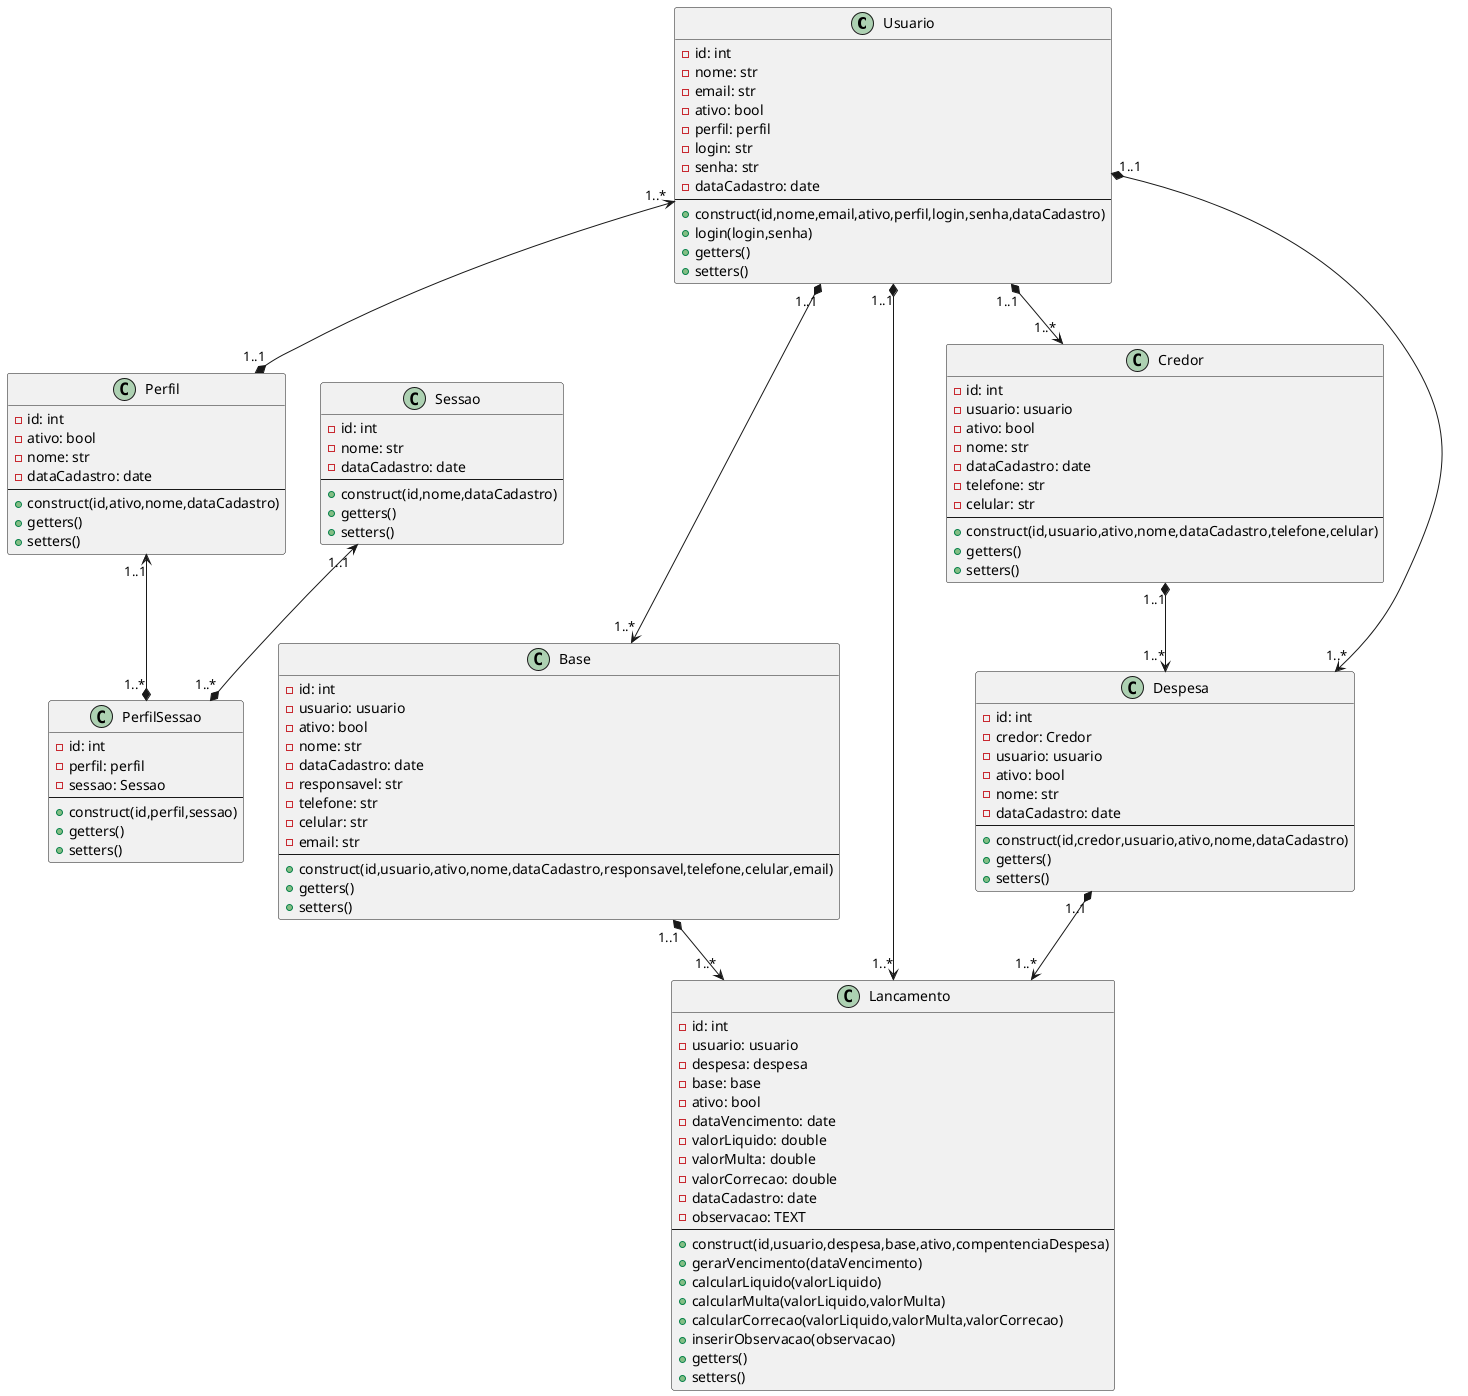 @startuml Diagrama de Classe UM

class Usuario {
    -id: int
    -nome: str
    -email: str
    -ativo: bool
    -perfil: perfil
    -login: str
    -senha: str
    -dataCadastro: date
    --
    +construct(id,nome,email,ativo,perfil,login,senha,dataCadastro)
    +login(login,senha)
    +getters()
    +setters()
}

class Perfil {
    -id: int
    -ativo: bool
    -nome: str
    -dataCadastro: date
    --
    +construct(id,ativo,nome,dataCadastro)
    +getters()
    +setters()
}

class Base {
    -id: int
    -usuario: usuario
    -ativo: bool
    -nome: str
    -dataCadastro: date
    -responsavel: str
    -telefone: str
    -celular: str
    -email: str
    --
    +construct(id,usuario,ativo,nome,dataCadastro,responsavel,telefone,celular,email)
    +getters()
    +setters()
}

class Lancamento {
    -id: int
    -usuario: usuario
    -despesa: despesa
    -base: base
    -ativo: bool
    -dataVencimento: date
    -valorLiquido: double
    -valorMulta: double
    -valorCorrecao: double
    -dataCadastro: date
    -observacao: TEXT
    --
    +construct(id,usuario,despesa,base,ativo,compentenciaDespesa)
    +gerarVencimento(dataVencimento)
    +calcularLiquido(valorLiquido)
    +calcularMulta(valorLiquido,valorMulta)
    +calcularCorrecao(valorLiquido,valorMulta,valorCorrecao)
    +inserirObservacao(observacao)
    +getters()
    +setters()
}

class Credor {
    -id: int
    -usuario: usuario
    -ativo: bool
    -nome: str
    -dataCadastro: date
    -telefone: str
    -celular: str
    --
    +construct(id,usuario,ativo,nome,dataCadastro,telefone,celular)
    +getters()
    +setters()
}

class Despesa {
    -id: int
    -credor: Credor
    -usuario: usuario
    -ativo: bool
    -nome: str
    -dataCadastro: date
    --
    +construct(id,credor,usuario,ativo,nome,dataCadastro)
    +getters()
    +setters()
}

class Sessao {
    -id: int
    -nome: str
    -dataCadastro: date
    --
    +construct(id,nome,dataCadastro)
    +getters()
    +setters()
}

class PerfilSessao {
    -id: int
    -perfil: perfil
    -sessao: Sessao
    ---
    +construct(id,perfil,sessao)
    +getters()
    +setters()
}

Usuario "1..*" <--* "1..1" Perfil
Usuario "1..1" *--> "1..*" Credor
Usuario "1..1" *--> "1..*" Despesa
Usuario "1..1" *--> "1..*" Lancamento
Usuario "1..1" *--> "1..*" Base
Credor "1..1" *--> "1..*" Despesa
Despesa "1..1" *--> "1..*" Lancamento
Base "1..1" *--> "1..*" Lancamento
Sessao "1..1" <--* "1..*" PerfilSessao
Perfil "1..1" <--* "1..*" PerfilSessao

@enduml 